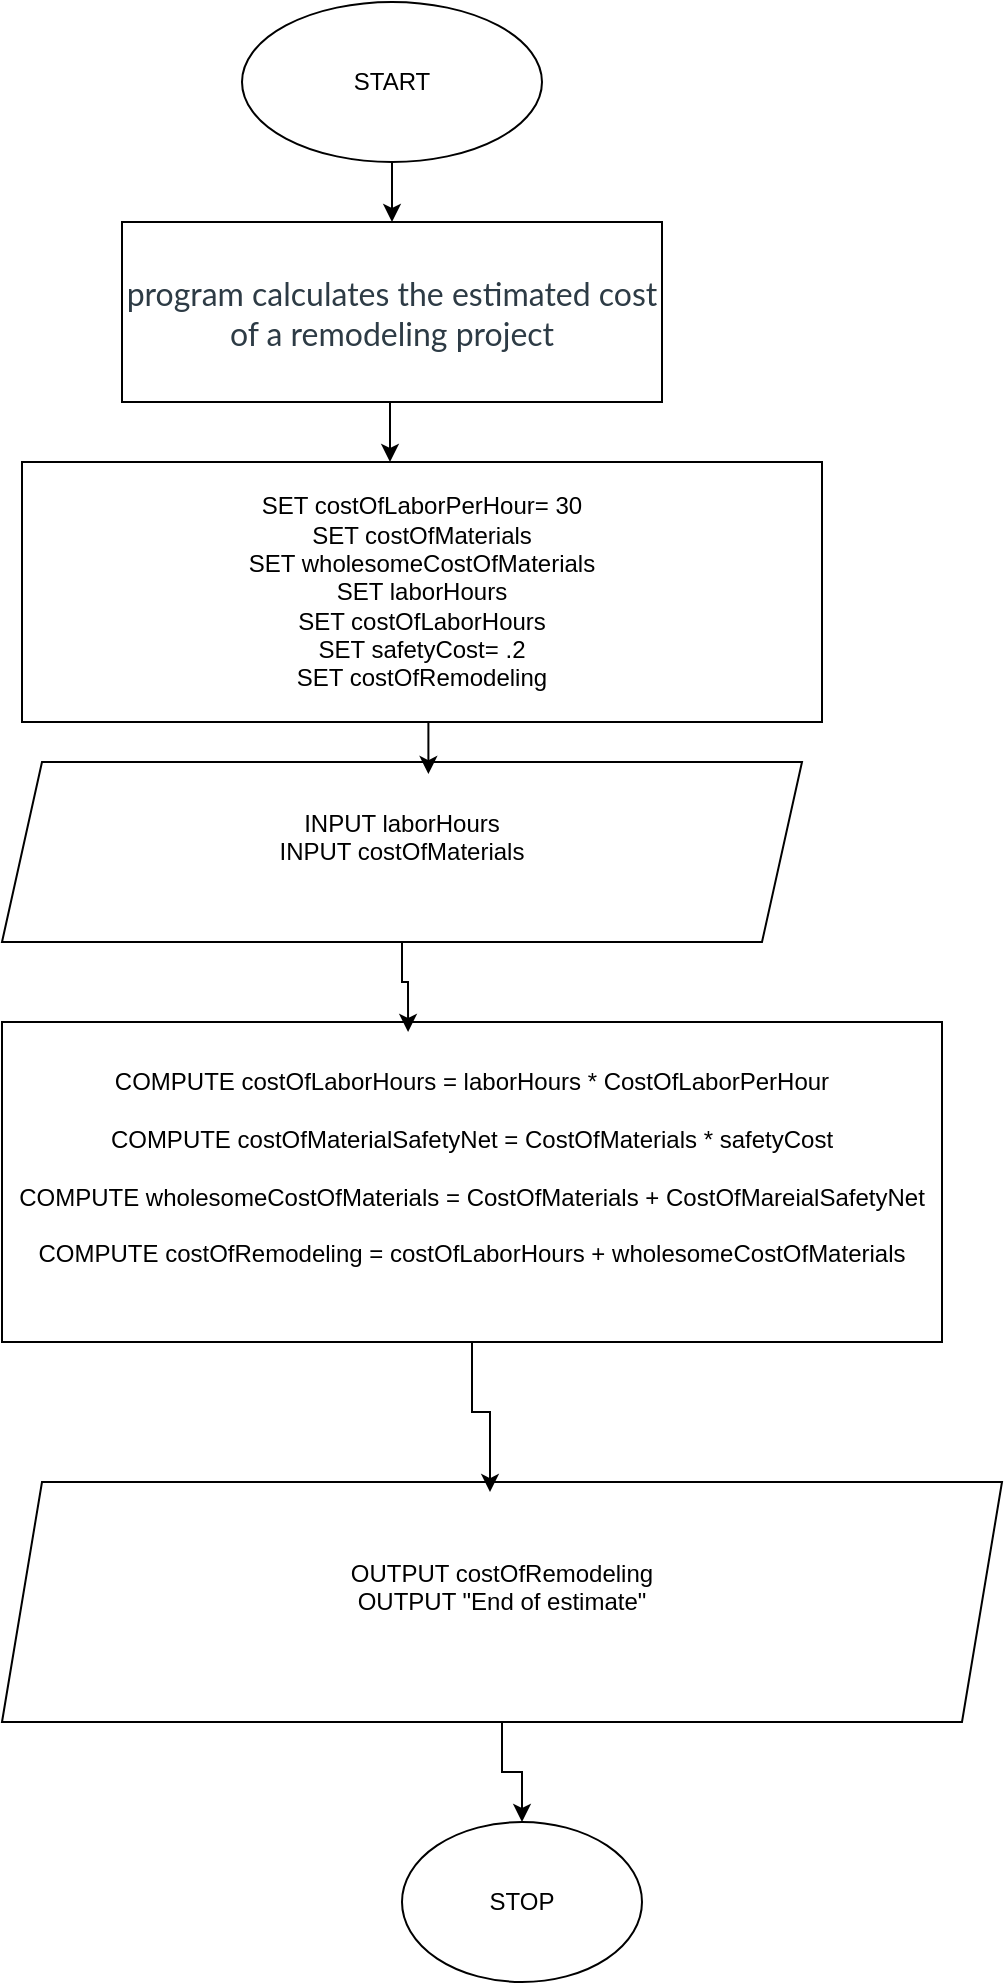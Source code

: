 <mxfile version="24.7.17">
  <diagram name="Page-1" id="fY0ioSKsi3VoQeyUMNNF">
    <mxGraphModel dx="880" dy="524" grid="1" gridSize="10" guides="1" tooltips="1" connect="1" arrows="1" fold="1" page="1" pageScale="1" pageWidth="850" pageHeight="1100" math="0" shadow="0">
      <root>
        <mxCell id="0" />
        <mxCell id="1" parent="0" />
        <mxCell id="F8j9hR2luQ21ukQEJ_Yw-8" style="edgeStyle=orthogonalEdgeStyle;rounded=0;orthogonalLoop=1;jettySize=auto;html=1;exitX=0.5;exitY=1;exitDx=0;exitDy=0;entryX=0.5;entryY=0;entryDx=0;entryDy=0;" edge="1" parent="1" source="F8j9hR2luQ21ukQEJ_Yw-1" target="F8j9hR2luQ21ukQEJ_Yw-2">
          <mxGeometry relative="1" as="geometry" />
        </mxCell>
        <mxCell id="F8j9hR2luQ21ukQEJ_Yw-1" value="START" style="ellipse;whiteSpace=wrap;html=1;" vertex="1" parent="1">
          <mxGeometry x="200" y="10" width="150" height="80" as="geometry" />
        </mxCell>
        <mxCell id="F8j9hR2luQ21ukQEJ_Yw-2" value="&lt;span style=&quot;color: rgb(45, 59, 69); font-family: LatoWeb, &amp;quot;Lato Extended&amp;quot;, Lato, &amp;quot;Helvetica Neue&amp;quot;, Helvetica, Arial, sans-serif; font-size: 16px; text-align: left; background-color: rgb(255, 255, 255);&quot;&gt;program calculates the estimated cost of a remodeling project&lt;/span&gt;" style="rounded=0;whiteSpace=wrap;html=1;" vertex="1" parent="1">
          <mxGeometry x="140" y="120" width="270" height="90" as="geometry" />
        </mxCell>
        <mxCell id="F8j9hR2luQ21ukQEJ_Yw-3" value="SET costOfLaborPerHour= 30&lt;div&gt;SET costOfMaterials&lt;/div&gt;&lt;div&gt;SET wholesomeCostOfMaterials&lt;/div&gt;&lt;div&gt;SET laborHours&lt;/div&gt;&lt;div&gt;SET costOfLaborHours&lt;/div&gt;&lt;div&gt;SET safetyCost= .2&lt;/div&gt;&lt;div&gt;SET costOfRemodeling&lt;/div&gt;" style="rounded=0;whiteSpace=wrap;html=1;" vertex="1" parent="1">
          <mxGeometry x="90" y="240" width="400" height="130" as="geometry" />
        </mxCell>
        <mxCell id="F8j9hR2luQ21ukQEJ_Yw-4" value="INPUT laborHours&lt;div&gt;INPUT costOfMaterials&lt;/div&gt;&lt;div&gt;&lt;br&gt;&lt;/div&gt;" style="shape=parallelogram;perimeter=parallelogramPerimeter;whiteSpace=wrap;html=1;fixedSize=1;" vertex="1" parent="1">
          <mxGeometry x="80" y="390" width="400" height="90" as="geometry" />
        </mxCell>
        <mxCell id="F8j9hR2luQ21ukQEJ_Yw-5" value="COMPUTE costOfLaborHours = laborHours * CostOfLaborPerHour&lt;div&gt;&lt;br&gt;&lt;/div&gt;&lt;div&gt;COMPUTE costOfMaterialSafetyNet = CostOfMaterials * safetyCost&lt;/div&gt;&lt;div&gt;&lt;br&gt;&lt;/div&gt;&lt;div&gt;COMPUTE wholesomeCostOfMaterials = CostOfMaterials + CostOfMareialSafetyNet&lt;/div&gt;&lt;div&gt;&lt;br&gt;&lt;/div&gt;&lt;div&gt;COMPUTE costOfRemodeling = costOfLaborHours + wholesomeCostOfMaterials&lt;/div&gt;&lt;div&gt;&lt;br&gt;&lt;/div&gt;" style="rounded=0;whiteSpace=wrap;html=1;" vertex="1" parent="1">
          <mxGeometry x="80" y="520" width="470" height="160" as="geometry" />
        </mxCell>
        <mxCell id="F8j9hR2luQ21ukQEJ_Yw-13" style="edgeStyle=orthogonalEdgeStyle;rounded=0;orthogonalLoop=1;jettySize=auto;html=1;exitX=0.5;exitY=1;exitDx=0;exitDy=0;entryX=0.5;entryY=0;entryDx=0;entryDy=0;" edge="1" parent="1" source="F8j9hR2luQ21ukQEJ_Yw-6" target="F8j9hR2luQ21ukQEJ_Yw-7">
          <mxGeometry relative="1" as="geometry" />
        </mxCell>
        <mxCell id="F8j9hR2luQ21ukQEJ_Yw-6" value="OUTPUT costOfRemodeling&lt;div&gt;OUTPUT &quot;End of estimate&quot;&lt;/div&gt;&lt;div&gt;&lt;br&gt;&lt;/div&gt;" style="shape=parallelogram;perimeter=parallelogramPerimeter;whiteSpace=wrap;html=1;fixedSize=1;" vertex="1" parent="1">
          <mxGeometry x="80" y="750" width="500" height="120" as="geometry" />
        </mxCell>
        <mxCell id="F8j9hR2luQ21ukQEJ_Yw-7" value="STOP" style="ellipse;whiteSpace=wrap;html=1;" vertex="1" parent="1">
          <mxGeometry x="280" y="920" width="120" height="80" as="geometry" />
        </mxCell>
        <mxCell id="F8j9hR2luQ21ukQEJ_Yw-9" style="edgeStyle=orthogonalEdgeStyle;rounded=0;orthogonalLoop=1;jettySize=auto;html=1;exitX=0.5;exitY=1;exitDx=0;exitDy=0;entryX=0.46;entryY=0;entryDx=0;entryDy=0;entryPerimeter=0;" edge="1" parent="1" source="F8j9hR2luQ21ukQEJ_Yw-2" target="F8j9hR2luQ21ukQEJ_Yw-3">
          <mxGeometry relative="1" as="geometry" />
        </mxCell>
        <mxCell id="F8j9hR2luQ21ukQEJ_Yw-10" style="edgeStyle=orthogonalEdgeStyle;rounded=0;orthogonalLoop=1;jettySize=auto;html=1;exitX=0.5;exitY=1;exitDx=0;exitDy=0;entryX=0.533;entryY=0.067;entryDx=0;entryDy=0;entryPerimeter=0;" edge="1" parent="1" source="F8j9hR2luQ21ukQEJ_Yw-3" target="F8j9hR2luQ21ukQEJ_Yw-4">
          <mxGeometry relative="1" as="geometry" />
        </mxCell>
        <mxCell id="F8j9hR2luQ21ukQEJ_Yw-11" style="edgeStyle=orthogonalEdgeStyle;rounded=0;orthogonalLoop=1;jettySize=auto;html=1;exitX=0.5;exitY=1;exitDx=0;exitDy=0;entryX=0.432;entryY=0.031;entryDx=0;entryDy=0;entryPerimeter=0;" edge="1" parent="1" source="F8j9hR2luQ21ukQEJ_Yw-4" target="F8j9hR2luQ21ukQEJ_Yw-5">
          <mxGeometry relative="1" as="geometry" />
        </mxCell>
        <mxCell id="F8j9hR2luQ21ukQEJ_Yw-12" style="edgeStyle=orthogonalEdgeStyle;rounded=0;orthogonalLoop=1;jettySize=auto;html=1;exitX=0.5;exitY=1;exitDx=0;exitDy=0;entryX=0.488;entryY=0.042;entryDx=0;entryDy=0;entryPerimeter=0;" edge="1" parent="1" source="F8j9hR2luQ21ukQEJ_Yw-5" target="F8j9hR2luQ21ukQEJ_Yw-6">
          <mxGeometry relative="1" as="geometry" />
        </mxCell>
      </root>
    </mxGraphModel>
  </diagram>
</mxfile>
